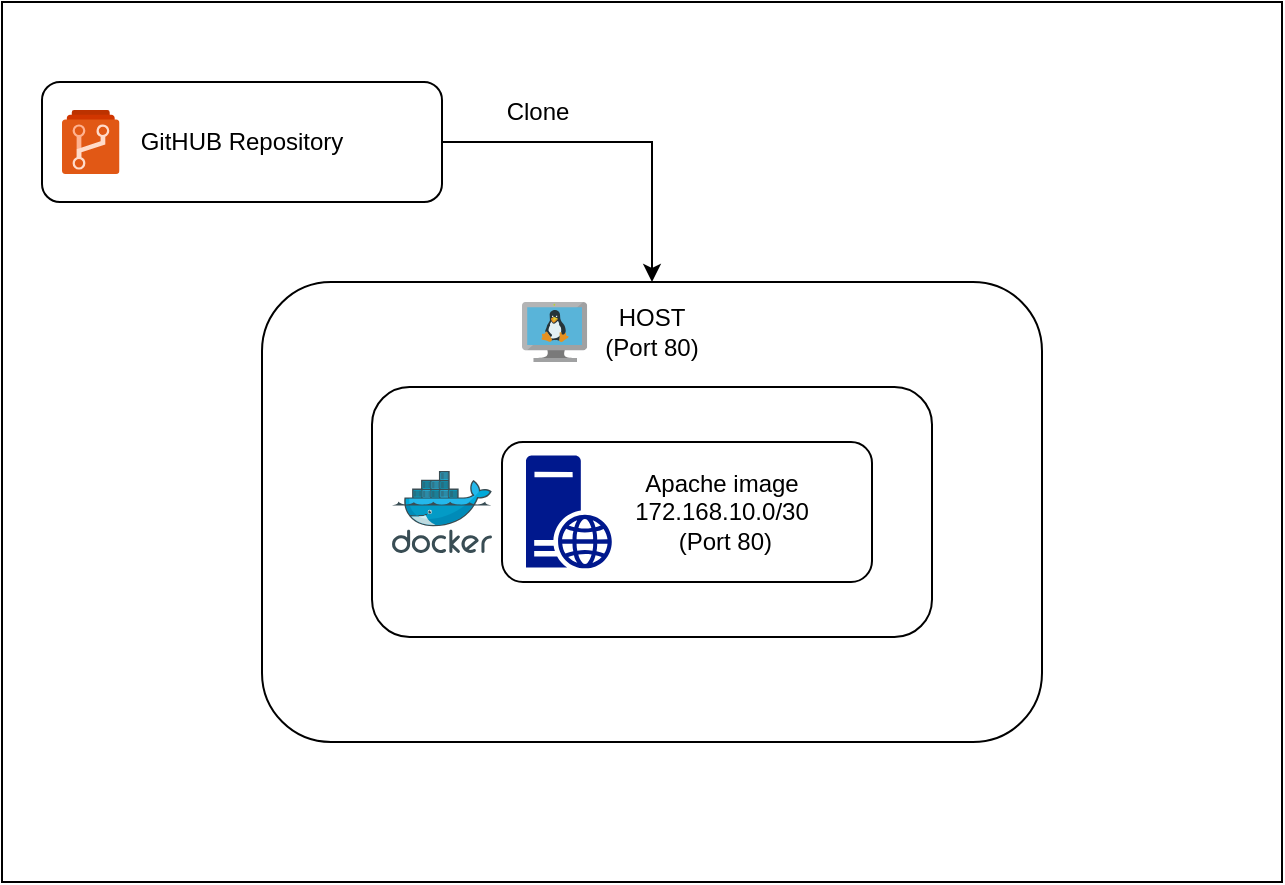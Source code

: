 <mxfile version="23.1.6" type="device">
  <diagram name="Page-1" id="VoMKM7CauxFjWXZyKZag">
    <mxGraphModel dx="1050" dy="557" grid="1" gridSize="10" guides="1" tooltips="1" connect="1" arrows="1" fold="1" page="1" pageScale="1" pageWidth="850" pageHeight="1100" math="0" shadow="0">
      <root>
        <mxCell id="0" />
        <mxCell id="1" parent="0" />
        <mxCell id="RWhUkMQu-ApYj6Z3aAw_-1" value="" style="rounded=0;whiteSpace=wrap;html=1;" vertex="1" parent="1">
          <mxGeometry x="120" y="80" width="640" height="440" as="geometry" />
        </mxCell>
        <mxCell id="RWhUkMQu-ApYj6Z3aAw_-6" style="edgeStyle=orthogonalEdgeStyle;rounded=0;orthogonalLoop=1;jettySize=auto;html=1;exitX=1;exitY=0.5;exitDx=0;exitDy=0;" edge="1" parent="1" source="RWhUkMQu-ApYj6Z3aAw_-2" target="RWhUkMQu-ApYj6Z3aAw_-3">
          <mxGeometry relative="1" as="geometry" />
        </mxCell>
        <mxCell id="RWhUkMQu-ApYj6Z3aAw_-2" value="GitHUB Repository" style="rounded=1;whiteSpace=wrap;html=1;" vertex="1" parent="1">
          <mxGeometry x="140" y="120" width="200" height="60" as="geometry" />
        </mxCell>
        <mxCell id="RWhUkMQu-ApYj6Z3aAw_-3" value="" style="rounded=1;whiteSpace=wrap;html=1;" vertex="1" parent="1">
          <mxGeometry x="250" y="220" width="390" height="230" as="geometry" />
        </mxCell>
        <mxCell id="RWhUkMQu-ApYj6Z3aAw_-7" value="HOST (Port 80)" style="text;strokeColor=none;align=center;fillColor=none;html=1;verticalAlign=middle;whiteSpace=wrap;rounded=0;" vertex="1" parent="1">
          <mxGeometry x="415" y="230" width="60" height="30" as="geometry" />
        </mxCell>
        <mxCell id="RWhUkMQu-ApYj6Z3aAw_-8" value="Clone" style="text;strokeColor=none;align=center;fillColor=none;html=1;verticalAlign=middle;whiteSpace=wrap;rounded=0;" vertex="1" parent="1">
          <mxGeometry x="358" y="120" width="60" height="30" as="geometry" />
        </mxCell>
        <mxCell id="RWhUkMQu-ApYj6Z3aAw_-9" value="" style="rounded=1;whiteSpace=wrap;html=1;" vertex="1" parent="1">
          <mxGeometry x="305" y="272.5" width="280" height="125" as="geometry" />
        </mxCell>
        <mxCell id="RWhUkMQu-ApYj6Z3aAw_-10" value="" style="image;sketch=0;aspect=fixed;html=1;points=[];align=center;fontSize=12;image=img/lib/mscae/VM_Linux.svg;" vertex="1" parent="1">
          <mxGeometry x="380" y="230" width="32.61" height="30" as="geometry" />
        </mxCell>
        <mxCell id="RWhUkMQu-ApYj6Z3aAw_-11" value="" style="image;sketch=0;aspect=fixed;html=1;points=[];align=center;fontSize=12;image=img/lib/mscae/Docker.svg;" vertex="1" parent="1">
          <mxGeometry x="315" y="314.5" width="50" height="41" as="geometry" />
        </mxCell>
        <mxCell id="RWhUkMQu-ApYj6Z3aAw_-12" value="" style="image;sketch=0;aspect=fixed;html=1;points=[];align=center;fontSize=12;image=img/lib/mscae/Azure_Repos.svg;" vertex="1" parent="1">
          <mxGeometry x="150" y="134.03" width="28.75" height="31.95" as="geometry" />
        </mxCell>
        <mxCell id="RWhUkMQu-ApYj6Z3aAw_-16" value="" style="rounded=1;whiteSpace=wrap;html=1;" vertex="1" parent="1">
          <mxGeometry x="370" y="300" width="185" height="70" as="geometry" />
        </mxCell>
        <mxCell id="RWhUkMQu-ApYj6Z3aAw_-17" value="" style="sketch=0;aspect=fixed;pointerEvents=1;shadow=0;dashed=0;html=1;strokeColor=none;labelPosition=center;verticalLabelPosition=bottom;verticalAlign=top;align=center;fillColor=#00188D;shape=mxgraph.mscae.enterprise.web_server" vertex="1" parent="1">
          <mxGeometry x="382" y="306.71" width="43" height="56.58" as="geometry" />
        </mxCell>
        <mxCell id="RWhUkMQu-ApYj6Z3aAw_-19" value="Apache image&lt;br&gt;172.168.10.0/30&lt;br&gt;&amp;nbsp;(Port 80)" style="text;strokeColor=none;align=center;fillColor=none;html=1;verticalAlign=middle;whiteSpace=wrap;rounded=0;" vertex="1" parent="1">
          <mxGeometry x="450" y="320" width="60" height="30" as="geometry" />
        </mxCell>
      </root>
    </mxGraphModel>
  </diagram>
</mxfile>
